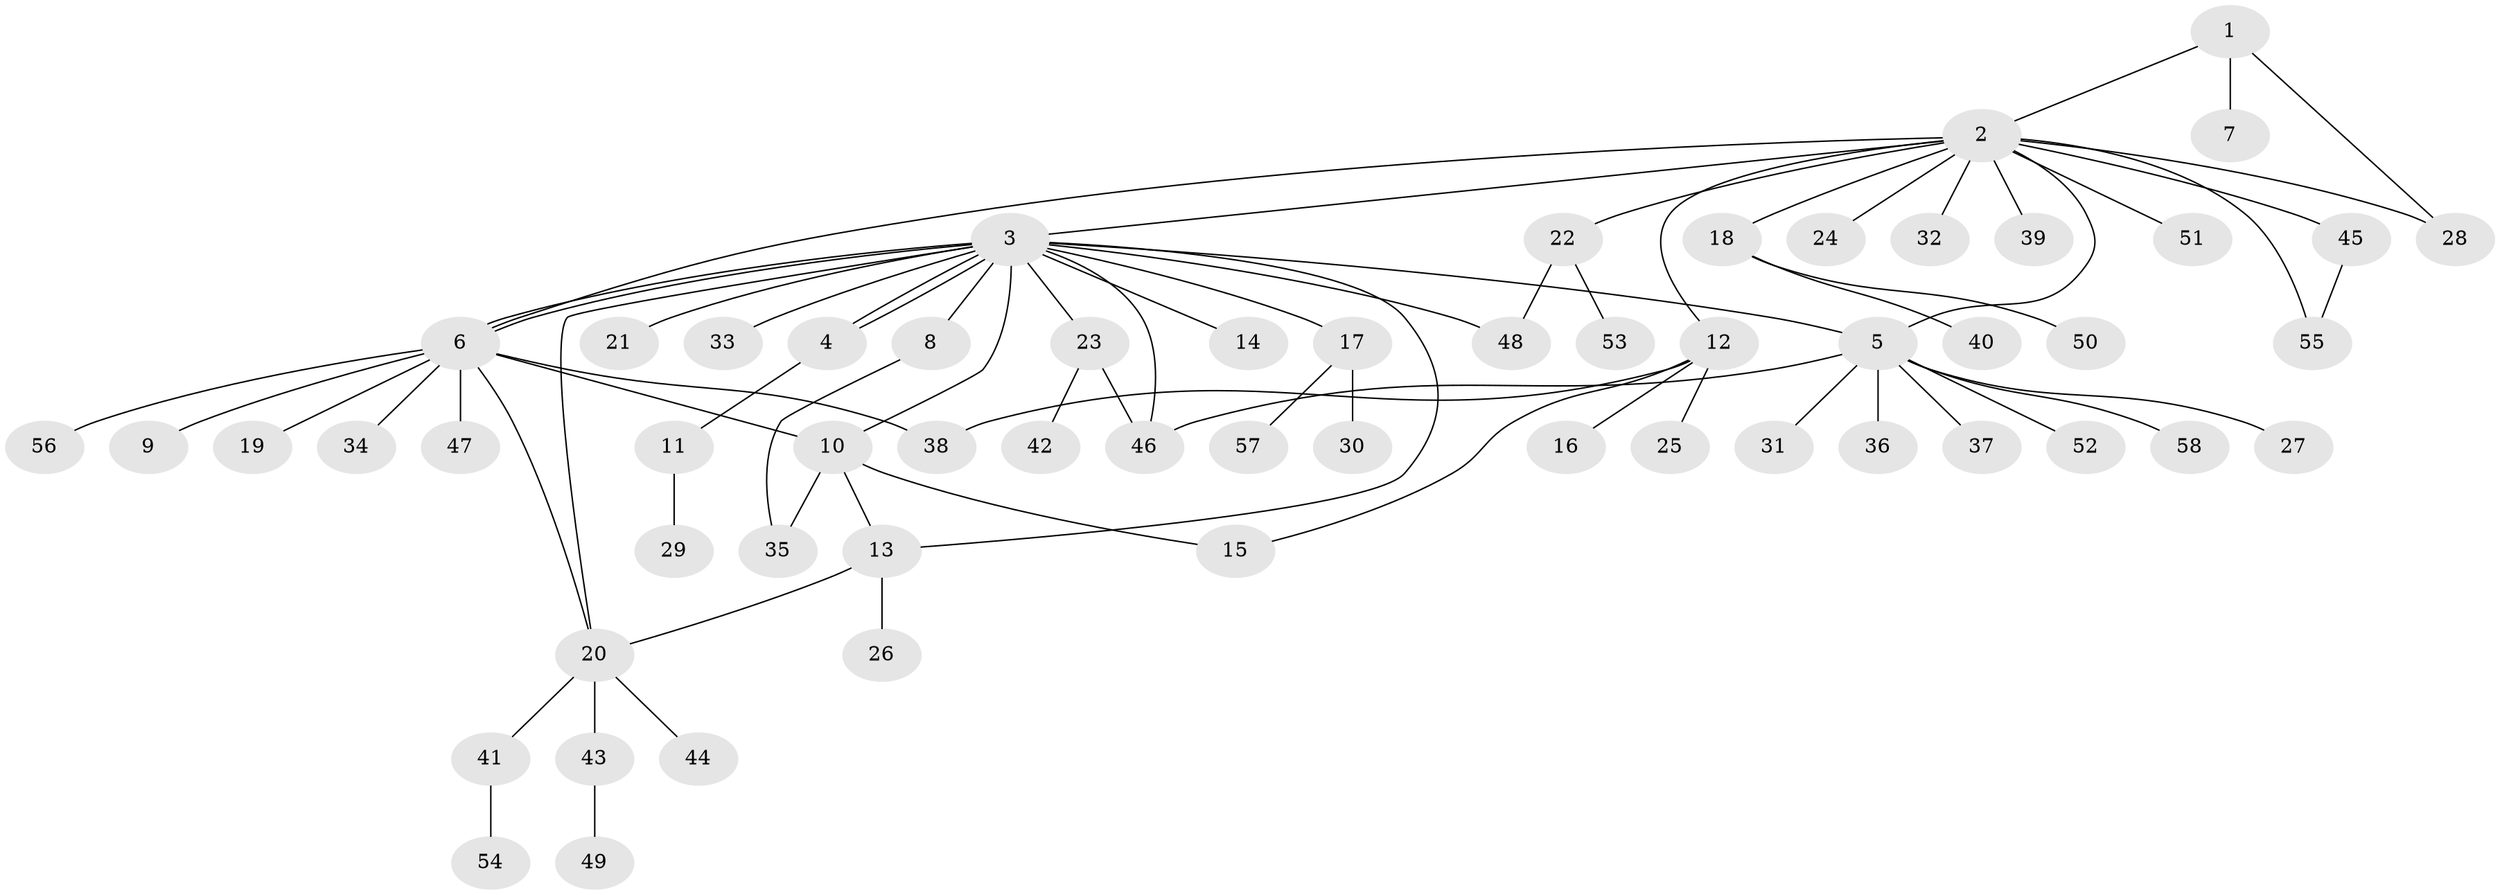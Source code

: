 // coarse degree distribution, {2: 0.17073170731707318, 12: 0.024390243902439025, 17: 0.024390243902439025, 3: 0.07317073170731707, 8: 0.024390243902439025, 10: 0.024390243902439025, 1: 0.5853658536585366, 5: 0.04878048780487805, 6: 0.024390243902439025}
// Generated by graph-tools (version 1.1) at 2025/51/02/27/25 19:51:54]
// undirected, 58 vertices, 73 edges
graph export_dot {
graph [start="1"]
  node [color=gray90,style=filled];
  1;
  2;
  3;
  4;
  5;
  6;
  7;
  8;
  9;
  10;
  11;
  12;
  13;
  14;
  15;
  16;
  17;
  18;
  19;
  20;
  21;
  22;
  23;
  24;
  25;
  26;
  27;
  28;
  29;
  30;
  31;
  32;
  33;
  34;
  35;
  36;
  37;
  38;
  39;
  40;
  41;
  42;
  43;
  44;
  45;
  46;
  47;
  48;
  49;
  50;
  51;
  52;
  53;
  54;
  55;
  56;
  57;
  58;
  1 -- 2;
  1 -- 7;
  1 -- 28;
  2 -- 3;
  2 -- 5;
  2 -- 6;
  2 -- 12;
  2 -- 18;
  2 -- 22;
  2 -- 24;
  2 -- 28;
  2 -- 32;
  2 -- 39;
  2 -- 45;
  2 -- 51;
  2 -- 55;
  3 -- 4;
  3 -- 4;
  3 -- 5;
  3 -- 6;
  3 -- 6;
  3 -- 8;
  3 -- 10;
  3 -- 13;
  3 -- 14;
  3 -- 17;
  3 -- 20;
  3 -- 21;
  3 -- 23;
  3 -- 33;
  3 -- 46;
  3 -- 48;
  4 -- 11;
  5 -- 27;
  5 -- 31;
  5 -- 36;
  5 -- 37;
  5 -- 46;
  5 -- 52;
  5 -- 58;
  6 -- 9;
  6 -- 10;
  6 -- 19;
  6 -- 20;
  6 -- 34;
  6 -- 38;
  6 -- 47;
  6 -- 56;
  8 -- 35;
  10 -- 13;
  10 -- 15;
  10 -- 35;
  11 -- 29;
  12 -- 15;
  12 -- 16;
  12 -- 25;
  12 -- 38;
  13 -- 20;
  13 -- 26;
  17 -- 30;
  17 -- 57;
  18 -- 40;
  18 -- 50;
  20 -- 41;
  20 -- 43;
  20 -- 44;
  22 -- 48;
  22 -- 53;
  23 -- 42;
  23 -- 46;
  41 -- 54;
  43 -- 49;
  45 -- 55;
}
